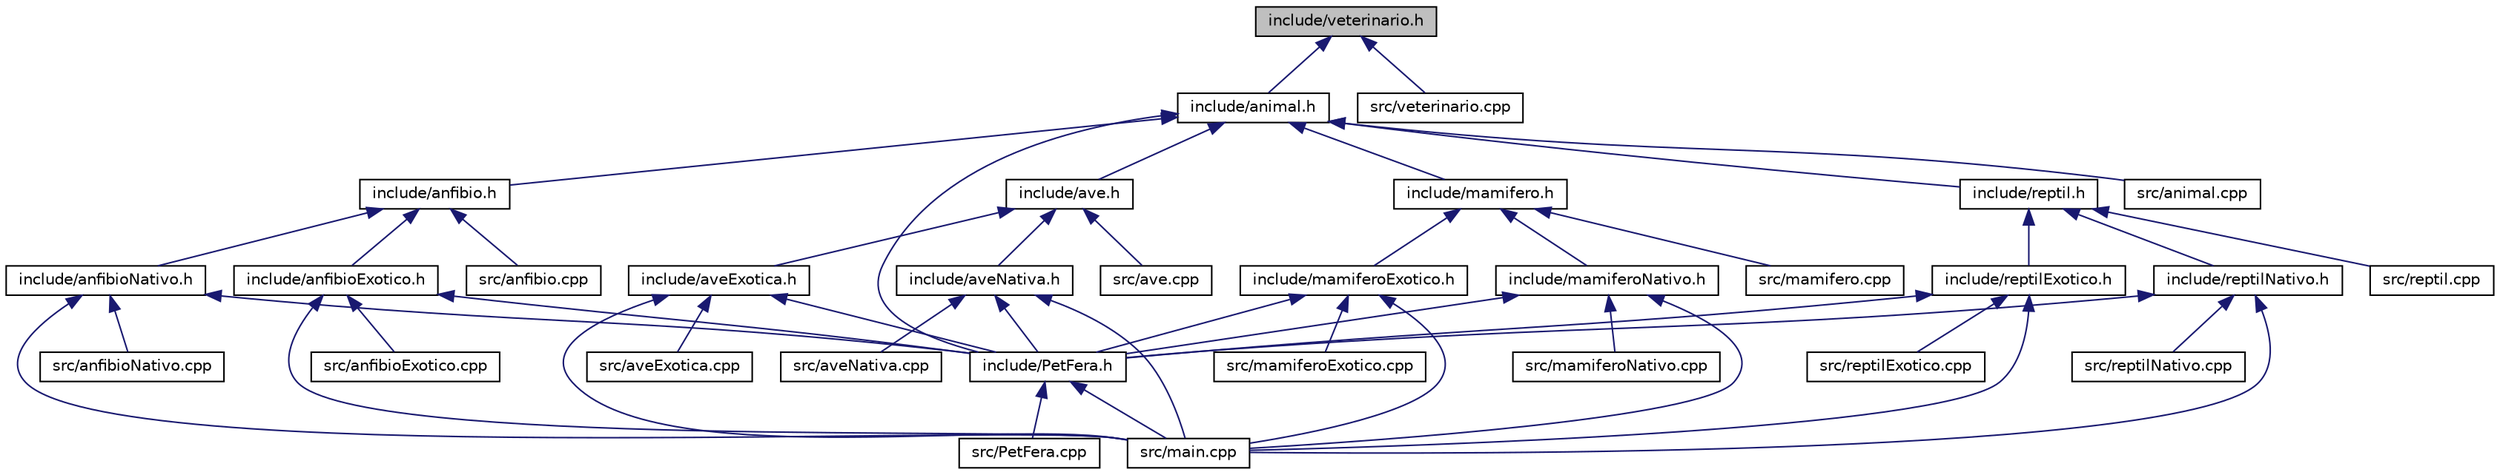 digraph "include/veterinario.h"
{
  edge [fontname="Helvetica",fontsize="10",labelfontname="Helvetica",labelfontsize="10"];
  node [fontname="Helvetica",fontsize="10",shape=record];
  Node1 [label="include/veterinario.h",height=0.2,width=0.4,color="black", fillcolor="grey75", style="filled", fontcolor="black"];
  Node1 -> Node2 [dir="back",color="midnightblue",fontsize="10",style="solid"];
  Node2 [label="include/animal.h",height=0.2,width=0.4,color="black", fillcolor="white", style="filled",URL="$animal_8h.html"];
  Node2 -> Node3 [dir="back",color="midnightblue",fontsize="10",style="solid"];
  Node3 [label="include/anfibio.h",height=0.2,width=0.4,color="black", fillcolor="white", style="filled",URL="$anfibio_8h.html"];
  Node3 -> Node4 [dir="back",color="midnightblue",fontsize="10",style="solid"];
  Node4 [label="include/anfibioExotico.h",height=0.2,width=0.4,color="black", fillcolor="white", style="filled",URL="$anfibioExotico_8h.html"];
  Node4 -> Node5 [dir="back",color="midnightblue",fontsize="10",style="solid"];
  Node5 [label="include/PetFera.h",height=0.2,width=0.4,color="black", fillcolor="white", style="filled",URL="$PetFera_8h.html"];
  Node5 -> Node6 [dir="back",color="midnightblue",fontsize="10",style="solid"];
  Node6 [label="src/main.cpp",height=0.2,width=0.4,color="black", fillcolor="white", style="filled",URL="$main_8cpp.html",tooltip="Programa PetFera. "];
  Node5 -> Node7 [dir="back",color="midnightblue",fontsize="10",style="solid"];
  Node7 [label="src/PetFera.cpp",height=0.2,width=0.4,color="black", fillcolor="white", style="filled",URL="$PetFera_8cpp.html"];
  Node4 -> Node8 [dir="back",color="midnightblue",fontsize="10",style="solid"];
  Node8 [label="src/anfibioExotico.cpp",height=0.2,width=0.4,color="black", fillcolor="white", style="filled",URL="$anfibioExotico_8cpp.html"];
  Node4 -> Node6 [dir="back",color="midnightblue",fontsize="10",style="solid"];
  Node3 -> Node9 [dir="back",color="midnightblue",fontsize="10",style="solid"];
  Node9 [label="include/anfibioNativo.h",height=0.2,width=0.4,color="black", fillcolor="white", style="filled",URL="$anfibioNativo_8h.html"];
  Node9 -> Node5 [dir="back",color="midnightblue",fontsize="10",style="solid"];
  Node9 -> Node10 [dir="back",color="midnightblue",fontsize="10",style="solid"];
  Node10 [label="src/anfibioNativo.cpp",height=0.2,width=0.4,color="black", fillcolor="white", style="filled",URL="$anfibioNativo_8cpp.html"];
  Node9 -> Node6 [dir="back",color="midnightblue",fontsize="10",style="solid"];
  Node3 -> Node11 [dir="back",color="midnightblue",fontsize="10",style="solid"];
  Node11 [label="src/anfibio.cpp",height=0.2,width=0.4,color="black", fillcolor="white", style="filled",URL="$anfibio_8cpp.html"];
  Node2 -> Node12 [dir="back",color="midnightblue",fontsize="10",style="solid"];
  Node12 [label="include/ave.h",height=0.2,width=0.4,color="black", fillcolor="white", style="filled",URL="$ave_8h.html"];
  Node12 -> Node13 [dir="back",color="midnightblue",fontsize="10",style="solid"];
  Node13 [label="include/aveExotica.h",height=0.2,width=0.4,color="black", fillcolor="white", style="filled",URL="$aveExotica_8h.html"];
  Node13 -> Node5 [dir="back",color="midnightblue",fontsize="10",style="solid"];
  Node13 -> Node14 [dir="back",color="midnightblue",fontsize="10",style="solid"];
  Node14 [label="src/aveExotica.cpp",height=0.2,width=0.4,color="black", fillcolor="white", style="filled",URL="$aveExotica_8cpp.html"];
  Node13 -> Node6 [dir="back",color="midnightblue",fontsize="10",style="solid"];
  Node12 -> Node15 [dir="back",color="midnightblue",fontsize="10",style="solid"];
  Node15 [label="include/aveNativa.h",height=0.2,width=0.4,color="black", fillcolor="white", style="filled",URL="$aveNativa_8h.html"];
  Node15 -> Node5 [dir="back",color="midnightblue",fontsize="10",style="solid"];
  Node15 -> Node16 [dir="back",color="midnightblue",fontsize="10",style="solid"];
  Node16 [label="src/aveNativa.cpp",height=0.2,width=0.4,color="black", fillcolor="white", style="filled",URL="$aveNativa_8cpp.html"];
  Node15 -> Node6 [dir="back",color="midnightblue",fontsize="10",style="solid"];
  Node12 -> Node17 [dir="back",color="midnightblue",fontsize="10",style="solid"];
  Node17 [label="src/ave.cpp",height=0.2,width=0.4,color="black", fillcolor="white", style="filled",URL="$ave_8cpp.html"];
  Node2 -> Node18 [dir="back",color="midnightblue",fontsize="10",style="solid"];
  Node18 [label="include/mamifero.h",height=0.2,width=0.4,color="black", fillcolor="white", style="filled",URL="$mamifero_8h.html"];
  Node18 -> Node19 [dir="back",color="midnightblue",fontsize="10",style="solid"];
  Node19 [label="include/mamiferoExotico.h",height=0.2,width=0.4,color="black", fillcolor="white", style="filled",URL="$mamiferoExotico_8h.html"];
  Node19 -> Node5 [dir="back",color="midnightblue",fontsize="10",style="solid"];
  Node19 -> Node6 [dir="back",color="midnightblue",fontsize="10",style="solid"];
  Node19 -> Node20 [dir="back",color="midnightblue",fontsize="10",style="solid"];
  Node20 [label="src/mamiferoExotico.cpp",height=0.2,width=0.4,color="black", fillcolor="white", style="filled",URL="$mamiferoExotico_8cpp.html"];
  Node18 -> Node21 [dir="back",color="midnightblue",fontsize="10",style="solid"];
  Node21 [label="include/mamiferoNativo.h",height=0.2,width=0.4,color="black", fillcolor="white", style="filled",URL="$mamiferoNativo_8h.html"];
  Node21 -> Node5 [dir="back",color="midnightblue",fontsize="10",style="solid"];
  Node21 -> Node6 [dir="back",color="midnightblue",fontsize="10",style="solid"];
  Node21 -> Node22 [dir="back",color="midnightblue",fontsize="10",style="solid"];
  Node22 [label="src/mamiferoNativo.cpp",height=0.2,width=0.4,color="black", fillcolor="white", style="filled",URL="$mamiferoNativo_8cpp.html"];
  Node18 -> Node23 [dir="back",color="midnightblue",fontsize="10",style="solid"];
  Node23 [label="src/mamifero.cpp",height=0.2,width=0.4,color="black", fillcolor="white", style="filled",URL="$mamifero_8cpp.html"];
  Node2 -> Node24 [dir="back",color="midnightblue",fontsize="10",style="solid"];
  Node24 [label="include/reptil.h",height=0.2,width=0.4,color="black", fillcolor="white", style="filled",URL="$reptil_8h.html"];
  Node24 -> Node25 [dir="back",color="midnightblue",fontsize="10",style="solid"];
  Node25 [label="include/reptilExotico.h",height=0.2,width=0.4,color="black", fillcolor="white", style="filled",URL="$reptilExotico_8h.html"];
  Node25 -> Node5 [dir="back",color="midnightblue",fontsize="10",style="solid"];
  Node25 -> Node6 [dir="back",color="midnightblue",fontsize="10",style="solid"];
  Node25 -> Node26 [dir="back",color="midnightblue",fontsize="10",style="solid"];
  Node26 [label="src/reptilExotico.cpp",height=0.2,width=0.4,color="black", fillcolor="white", style="filled",URL="$reptilExotico_8cpp.html"];
  Node24 -> Node27 [dir="back",color="midnightblue",fontsize="10",style="solid"];
  Node27 [label="include/reptilNativo.h",height=0.2,width=0.4,color="black", fillcolor="white", style="filled",URL="$reptilNativo_8h.html"];
  Node27 -> Node5 [dir="back",color="midnightblue",fontsize="10",style="solid"];
  Node27 -> Node6 [dir="back",color="midnightblue",fontsize="10",style="solid"];
  Node27 -> Node28 [dir="back",color="midnightblue",fontsize="10",style="solid"];
  Node28 [label="src/reptilNativo.cpp",height=0.2,width=0.4,color="black", fillcolor="white", style="filled",URL="$reptilNativo_8cpp.html"];
  Node24 -> Node29 [dir="back",color="midnightblue",fontsize="10",style="solid"];
  Node29 [label="src/reptil.cpp",height=0.2,width=0.4,color="black", fillcolor="white", style="filled",URL="$reptil_8cpp.html"];
  Node2 -> Node5 [dir="back",color="midnightblue",fontsize="10",style="solid"];
  Node2 -> Node30 [dir="back",color="midnightblue",fontsize="10",style="solid"];
  Node30 [label="src/animal.cpp",height=0.2,width=0.4,color="black", fillcolor="white", style="filled",URL="$animal_8cpp.html"];
  Node1 -> Node31 [dir="back",color="midnightblue",fontsize="10",style="solid"];
  Node31 [label="src/veterinario.cpp",height=0.2,width=0.4,color="black", fillcolor="white", style="filled",URL="$veterinario_8cpp.html"];
}
